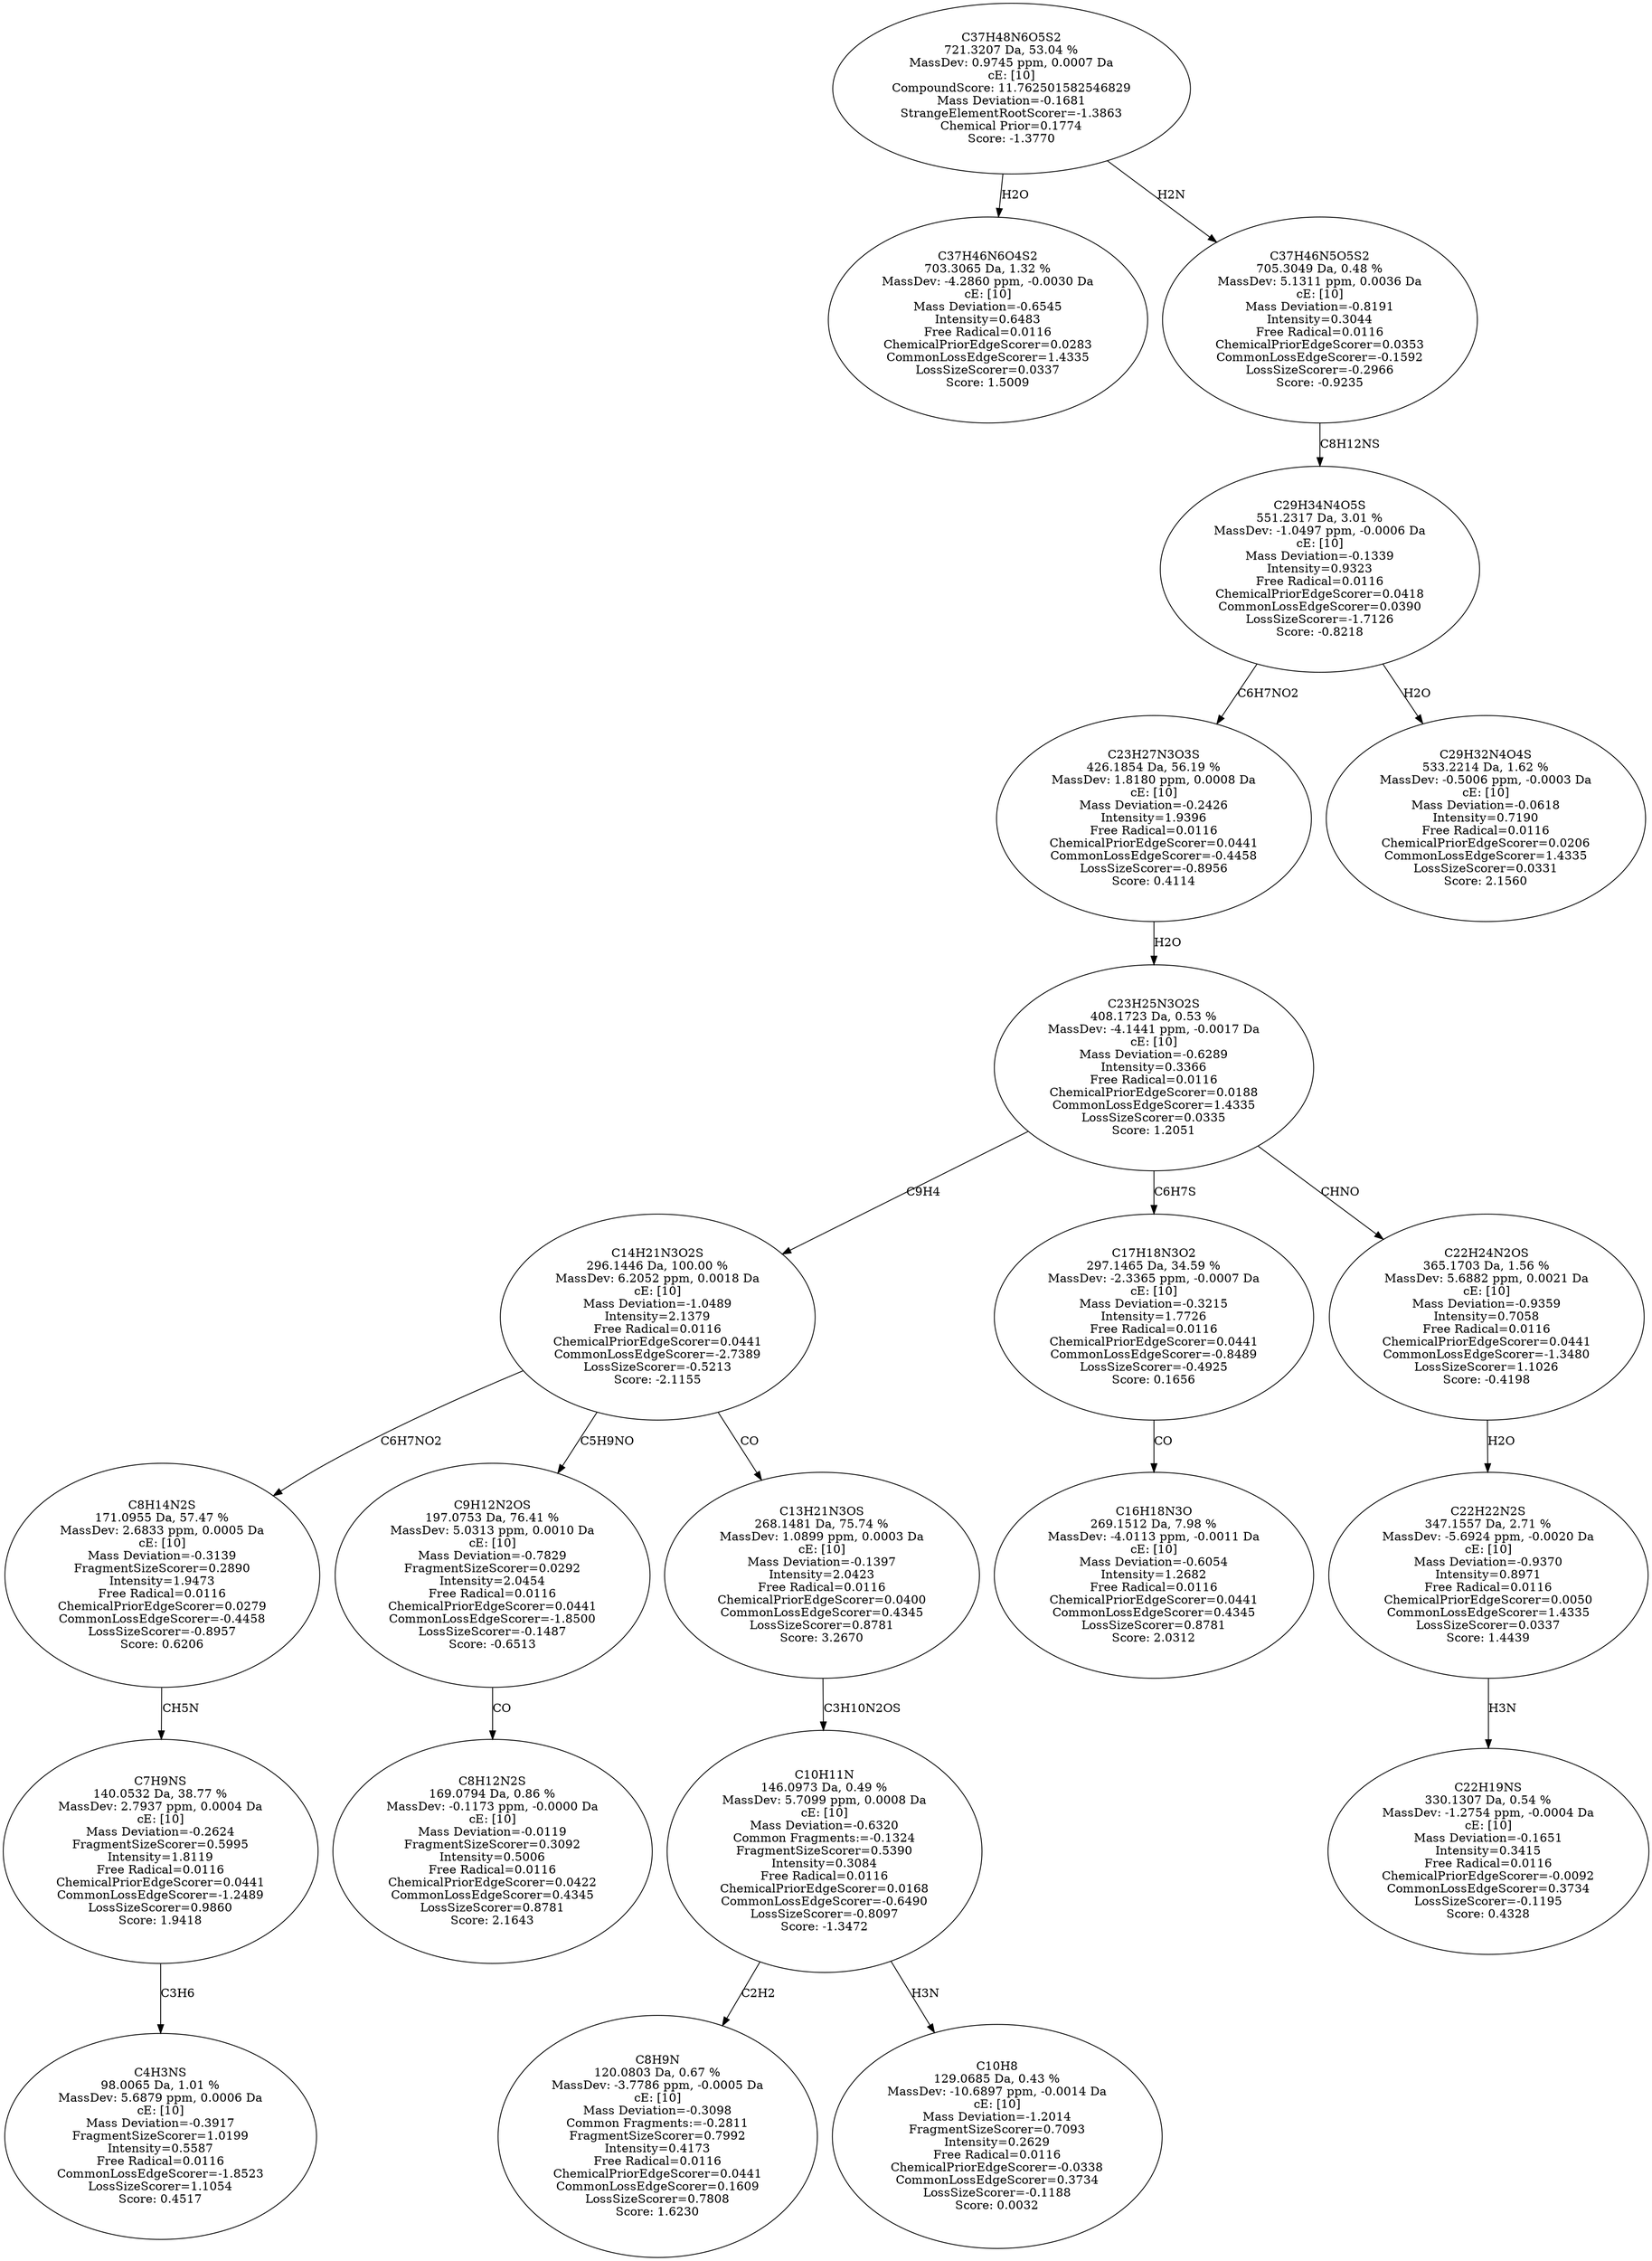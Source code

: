 strict digraph {
v1 [label="C37H46N6O4S2\n703.3065 Da, 1.32 %\nMassDev: -4.2860 ppm, -0.0030 Da\ncE: [10]\nMass Deviation=-0.6545\nIntensity=0.6483\nFree Radical=0.0116\nChemicalPriorEdgeScorer=0.0283\nCommonLossEdgeScorer=1.4335\nLossSizeScorer=0.0337\nScore: 1.5009"];
v2 [label="C4H3NS\n98.0065 Da, 1.01 %\nMassDev: 5.6879 ppm, 0.0006 Da\ncE: [10]\nMass Deviation=-0.3917\nFragmentSizeScorer=1.0199\nIntensity=0.5587\nFree Radical=0.0116\nCommonLossEdgeScorer=-1.8523\nLossSizeScorer=1.1054\nScore: 0.4517"];
v3 [label="C7H9NS\n140.0532 Da, 38.77 %\nMassDev: 2.7937 ppm, 0.0004 Da\ncE: [10]\nMass Deviation=-0.2624\nFragmentSizeScorer=0.5995\nIntensity=1.8119\nFree Radical=0.0116\nChemicalPriorEdgeScorer=0.0441\nCommonLossEdgeScorer=-1.2489\nLossSizeScorer=0.9860\nScore: 1.9418"];
v4 [label="C8H14N2S\n171.0955 Da, 57.47 %\nMassDev: 2.6833 ppm, 0.0005 Da\ncE: [10]\nMass Deviation=-0.3139\nFragmentSizeScorer=0.2890\nIntensity=1.9473\nFree Radical=0.0116\nChemicalPriorEdgeScorer=0.0279\nCommonLossEdgeScorer=-0.4458\nLossSizeScorer=-0.8957\nScore: 0.6206"];
v5 [label="C8H12N2S\n169.0794 Da, 0.86 %\nMassDev: -0.1173 ppm, -0.0000 Da\ncE: [10]\nMass Deviation=-0.0119\nFragmentSizeScorer=0.3092\nIntensity=0.5006\nFree Radical=0.0116\nChemicalPriorEdgeScorer=0.0422\nCommonLossEdgeScorer=0.4345\nLossSizeScorer=0.8781\nScore: 2.1643"];
v6 [label="C9H12N2OS\n197.0753 Da, 76.41 %\nMassDev: 5.0313 ppm, 0.0010 Da\ncE: [10]\nMass Deviation=-0.7829\nFragmentSizeScorer=0.0292\nIntensity=2.0454\nFree Radical=0.0116\nChemicalPriorEdgeScorer=0.0441\nCommonLossEdgeScorer=-1.8500\nLossSizeScorer=-0.1487\nScore: -0.6513"];
v7 [label="C8H9N\n120.0803 Da, 0.67 %\nMassDev: -3.7786 ppm, -0.0005 Da\ncE: [10]\nMass Deviation=-0.3098\nCommon Fragments:=-0.2811\nFragmentSizeScorer=0.7992\nIntensity=0.4173\nFree Radical=0.0116\nChemicalPriorEdgeScorer=0.0441\nCommonLossEdgeScorer=0.1609\nLossSizeScorer=0.7808\nScore: 1.6230"];
v8 [label="C10H8\n129.0685 Da, 0.43 %\nMassDev: -10.6897 ppm, -0.0014 Da\ncE: [10]\nMass Deviation=-1.2014\nFragmentSizeScorer=0.7093\nIntensity=0.2629\nFree Radical=0.0116\nChemicalPriorEdgeScorer=-0.0338\nCommonLossEdgeScorer=0.3734\nLossSizeScorer=-0.1188\nScore: 0.0032"];
v9 [label="C10H11N\n146.0973 Da, 0.49 %\nMassDev: 5.7099 ppm, 0.0008 Da\ncE: [10]\nMass Deviation=-0.6320\nCommon Fragments:=-0.1324\nFragmentSizeScorer=0.5390\nIntensity=0.3084\nFree Radical=0.0116\nChemicalPriorEdgeScorer=0.0168\nCommonLossEdgeScorer=-0.6490\nLossSizeScorer=-0.8097\nScore: -1.3472"];
v10 [label="C13H21N3OS\n268.1481 Da, 75.74 %\nMassDev: 1.0899 ppm, 0.0003 Da\ncE: [10]\nMass Deviation=-0.1397\nIntensity=2.0423\nFree Radical=0.0116\nChemicalPriorEdgeScorer=0.0400\nCommonLossEdgeScorer=0.4345\nLossSizeScorer=0.8781\nScore: 3.2670"];
v11 [label="C14H21N3O2S\n296.1446 Da, 100.00 %\nMassDev: 6.2052 ppm, 0.0018 Da\ncE: [10]\nMass Deviation=-1.0489\nIntensity=2.1379\nFree Radical=0.0116\nChemicalPriorEdgeScorer=0.0441\nCommonLossEdgeScorer=-2.7389\nLossSizeScorer=-0.5213\nScore: -2.1155"];
v12 [label="C16H18N3O\n269.1512 Da, 7.98 %\nMassDev: -4.0113 ppm, -0.0011 Da\ncE: [10]\nMass Deviation=-0.6054\nIntensity=1.2682\nFree Radical=0.0116\nChemicalPriorEdgeScorer=0.0441\nCommonLossEdgeScorer=0.4345\nLossSizeScorer=0.8781\nScore: 2.0312"];
v13 [label="C17H18N3O2\n297.1465 Da, 34.59 %\nMassDev: -2.3365 ppm, -0.0007 Da\ncE: [10]\nMass Deviation=-0.3215\nIntensity=1.7726\nFree Radical=0.0116\nChemicalPriorEdgeScorer=0.0441\nCommonLossEdgeScorer=-0.8489\nLossSizeScorer=-0.4925\nScore: 0.1656"];
v14 [label="C22H19NS\n330.1307 Da, 0.54 %\nMassDev: -1.2754 ppm, -0.0004 Da\ncE: [10]\nMass Deviation=-0.1651\nIntensity=0.3415\nFree Radical=0.0116\nChemicalPriorEdgeScorer=-0.0092\nCommonLossEdgeScorer=0.3734\nLossSizeScorer=-0.1195\nScore: 0.4328"];
v15 [label="C22H22N2S\n347.1557 Da, 2.71 %\nMassDev: -5.6924 ppm, -0.0020 Da\ncE: [10]\nMass Deviation=-0.9370\nIntensity=0.8971\nFree Radical=0.0116\nChemicalPriorEdgeScorer=0.0050\nCommonLossEdgeScorer=1.4335\nLossSizeScorer=0.0337\nScore: 1.4439"];
v16 [label="C22H24N2OS\n365.1703 Da, 1.56 %\nMassDev: 5.6882 ppm, 0.0021 Da\ncE: [10]\nMass Deviation=-0.9359\nIntensity=0.7058\nFree Radical=0.0116\nChemicalPriorEdgeScorer=0.0441\nCommonLossEdgeScorer=-1.3480\nLossSizeScorer=1.1026\nScore: -0.4198"];
v17 [label="C23H25N3O2S\n408.1723 Da, 0.53 %\nMassDev: -4.1441 ppm, -0.0017 Da\ncE: [10]\nMass Deviation=-0.6289\nIntensity=0.3366\nFree Radical=0.0116\nChemicalPriorEdgeScorer=0.0188\nCommonLossEdgeScorer=1.4335\nLossSizeScorer=0.0335\nScore: 1.2051"];
v18 [label="C23H27N3O3S\n426.1854 Da, 56.19 %\nMassDev: 1.8180 ppm, 0.0008 Da\ncE: [10]\nMass Deviation=-0.2426\nIntensity=1.9396\nFree Radical=0.0116\nChemicalPriorEdgeScorer=0.0441\nCommonLossEdgeScorer=-0.4458\nLossSizeScorer=-0.8956\nScore: 0.4114"];
v19 [label="C29H32N4O4S\n533.2214 Da, 1.62 %\nMassDev: -0.5006 ppm, -0.0003 Da\ncE: [10]\nMass Deviation=-0.0618\nIntensity=0.7190\nFree Radical=0.0116\nChemicalPriorEdgeScorer=0.0206\nCommonLossEdgeScorer=1.4335\nLossSizeScorer=0.0331\nScore: 2.1560"];
v20 [label="C29H34N4O5S\n551.2317 Da, 3.01 %\nMassDev: -1.0497 ppm, -0.0006 Da\ncE: [10]\nMass Deviation=-0.1339\nIntensity=0.9323\nFree Radical=0.0116\nChemicalPriorEdgeScorer=0.0418\nCommonLossEdgeScorer=0.0390\nLossSizeScorer=-1.7126\nScore: -0.8218"];
v21 [label="C37H46N5O5S2\n705.3049 Da, 0.48 %\nMassDev: 5.1311 ppm, 0.0036 Da\ncE: [10]\nMass Deviation=-0.8191\nIntensity=0.3044\nFree Radical=0.0116\nChemicalPriorEdgeScorer=0.0353\nCommonLossEdgeScorer=-0.1592\nLossSizeScorer=-0.2966\nScore: -0.9235"];
v22 [label="C37H48N6O5S2\n721.3207 Da, 53.04 %\nMassDev: 0.9745 ppm, 0.0007 Da\ncE: [10]\nCompoundScore: 11.762501582546829\nMass Deviation=-0.1681\nStrangeElementRootScorer=-1.3863\nChemical Prior=0.1774\nScore: -1.3770"];
v22 -> v1 [label="H2O"];
v3 -> v2 [label="C3H6"];
v4 -> v3 [label="CH5N"];
v11 -> v4 [label="C6H7NO2"];
v6 -> v5 [label="CO"];
v11 -> v6 [label="C5H9NO"];
v9 -> v7 [label="C2H2"];
v9 -> v8 [label="H3N"];
v10 -> v9 [label="C3H10N2OS"];
v11 -> v10 [label="CO"];
v17 -> v11 [label="C9H4"];
v13 -> v12 [label="CO"];
v17 -> v13 [label="C6H7S"];
v15 -> v14 [label="H3N"];
v16 -> v15 [label="H2O"];
v17 -> v16 [label="CHNO"];
v18 -> v17 [label="H2O"];
v20 -> v18 [label="C6H7NO2"];
v20 -> v19 [label="H2O"];
v21 -> v20 [label="C8H12NS"];
v22 -> v21 [label="H2N"];
}